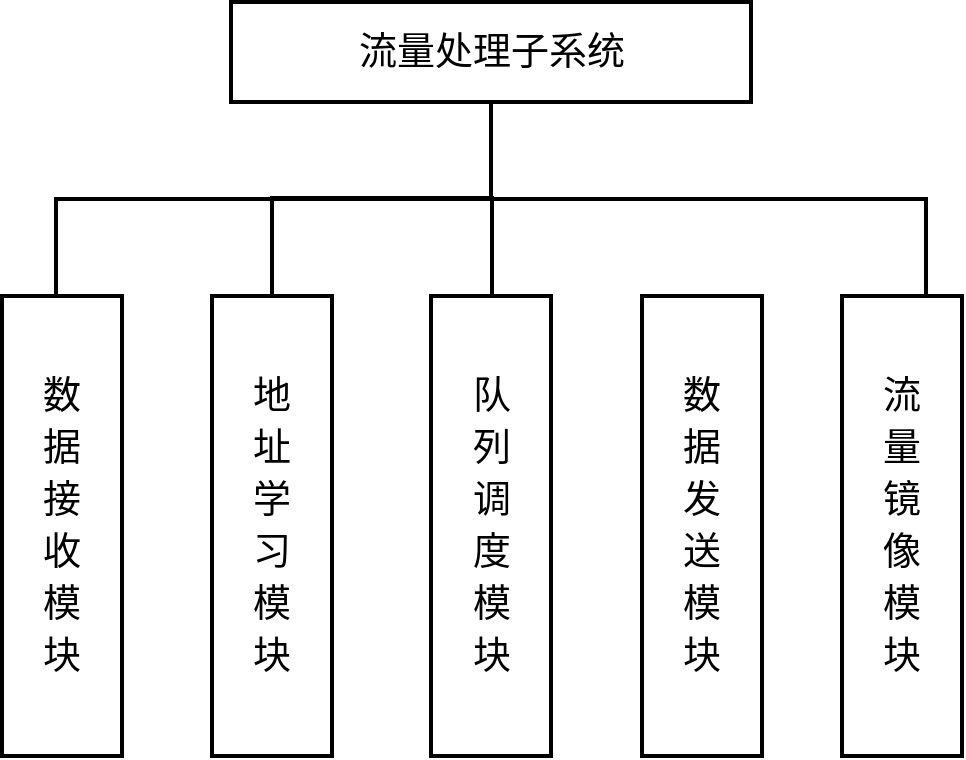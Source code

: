 <mxfile version="20.8.23" type="github">
  <diagram name="第 1 页" id="4M4pmrjOuwIooKWq4O6p">
    <mxGraphModel dx="2074" dy="1068" grid="1" gridSize="10" guides="1" tooltips="1" connect="1" arrows="1" fold="1" page="1" pageScale="1" pageWidth="827" pageHeight="1169" math="0" shadow="0">
      <root>
        <mxCell id="0" />
        <mxCell id="1" parent="0" />
        <mxCell id="HO9KouEG1NhI8WGZBcSB-1" value="&lt;font style=&quot;font-size: 19px;&quot;&gt;流量处理子系统&lt;/font&gt;" style="rounded=0;whiteSpace=wrap;html=1;strokeWidth=2;" vertex="1" parent="1">
          <mxGeometry x="264.5" y="153" width="260" height="50" as="geometry" />
        </mxCell>
        <mxCell id="HO9KouEG1NhI8WGZBcSB-2" value="&lt;p style=&quot;line-height: 200%;&quot;&gt;&lt;span style=&quot;font-size: 19px;&quot;&gt;数&lt;br&gt;据&lt;br&gt;接&lt;br&gt;收&lt;br&gt;模&lt;br&gt;块&lt;/span&gt;&lt;/p&gt;" style="rounded=0;whiteSpace=wrap;html=1;strokeWidth=2;" vertex="1" parent="1">
          <mxGeometry x="150" y="300" width="60" height="230" as="geometry" />
        </mxCell>
        <mxCell id="HO9KouEG1NhI8WGZBcSB-3" value="&lt;p style=&quot;line-height: 100%;&quot;&gt;&lt;span style=&quot;font-size: 19px;&quot;&gt;地&lt;/span&gt;&lt;/p&gt;&lt;p style=&quot;line-height: 100%;&quot;&gt;&lt;span style=&quot;font-size: 19px;&quot;&gt;址&lt;/span&gt;&lt;/p&gt;&lt;p style=&quot;line-height: 100%;&quot;&gt;&lt;span style=&quot;font-size: 19px;&quot;&gt;学&lt;/span&gt;&lt;/p&gt;&lt;p style=&quot;line-height: 100%;&quot;&gt;&lt;span style=&quot;font-size: 19px;&quot;&gt;习&lt;/span&gt;&lt;/p&gt;&lt;p style=&quot;line-height: 100%;&quot;&gt;&lt;span style=&quot;font-size: 19px;&quot;&gt;模&lt;/span&gt;&lt;/p&gt;&lt;p style=&quot;line-height: 100%;&quot;&gt;&lt;span style=&quot;font-size: 19px;&quot;&gt;块&lt;/span&gt;&lt;/p&gt;" style="rounded=0;whiteSpace=wrap;html=1;strokeWidth=2;" vertex="1" parent="1">
          <mxGeometry x="255" y="300" width="60" height="230" as="geometry" />
        </mxCell>
        <mxCell id="HO9KouEG1NhI8WGZBcSB-4" value="&lt;p style=&quot;line-height: 100%;&quot;&gt;&lt;span style=&quot;font-size: 19px;&quot;&gt;队&lt;/span&gt;&lt;/p&gt;&lt;p style=&quot;line-height: 100%;&quot;&gt;&lt;span style=&quot;font-size: 19px;&quot;&gt;列&lt;/span&gt;&lt;/p&gt;&lt;p style=&quot;line-height: 100%;&quot;&gt;&lt;span style=&quot;font-size: 19px;&quot;&gt;调&lt;/span&gt;&lt;/p&gt;&lt;p style=&quot;line-height: 100%;&quot;&gt;&lt;span style=&quot;font-size: 19px;&quot;&gt;度&lt;/span&gt;&lt;/p&gt;&lt;p style=&quot;line-height: 100%;&quot;&gt;&lt;span style=&quot;font-size: 19px;&quot;&gt;模&lt;/span&gt;&lt;/p&gt;&lt;p style=&quot;line-height: 100%;&quot;&gt;&lt;span style=&quot;font-size: 19px;&quot;&gt;块&lt;/span&gt;&lt;/p&gt;" style="rounded=0;whiteSpace=wrap;html=1;strokeWidth=2;" vertex="1" parent="1">
          <mxGeometry x="364.5" y="300" width="60" height="230" as="geometry" />
        </mxCell>
        <mxCell id="HO9KouEG1NhI8WGZBcSB-5" value="&lt;p style=&quot;line-height: 100%;&quot;&gt;&lt;span style=&quot;font-size: 19px;&quot;&gt;数&lt;/span&gt;&lt;/p&gt;&lt;p style=&quot;line-height: 100%;&quot;&gt;&lt;span style=&quot;font-size: 19px;&quot;&gt;据&lt;/span&gt;&lt;/p&gt;&lt;p style=&quot;line-height: 100%;&quot;&gt;&lt;span style=&quot;font-size: 19px;&quot;&gt;发&lt;/span&gt;&lt;/p&gt;&lt;p style=&quot;line-height: 100%;&quot;&gt;&lt;span style=&quot;font-size: 19px;&quot;&gt;送&lt;/span&gt;&lt;/p&gt;&lt;p style=&quot;line-height: 100%;&quot;&gt;&lt;span style=&quot;font-size: 19px;&quot;&gt;模&lt;/span&gt;&lt;/p&gt;&lt;p style=&quot;line-height: 100%;&quot;&gt;&lt;span style=&quot;font-size: 19px;&quot;&gt;块&lt;/span&gt;&lt;/p&gt;" style="rounded=0;whiteSpace=wrap;html=1;strokeWidth=2;" vertex="1" parent="1">
          <mxGeometry x="470" y="300" width="60" height="230" as="geometry" />
        </mxCell>
        <mxCell id="HO9KouEG1NhI8WGZBcSB-6" value="&lt;p style=&quot;line-height: 100%;&quot;&gt;&lt;span style=&quot;font-size: 19px;&quot;&gt;流&lt;/span&gt;&lt;/p&gt;&lt;p style=&quot;line-height: 100%;&quot;&gt;&lt;span style=&quot;font-size: 19px;&quot;&gt;量&lt;/span&gt;&lt;/p&gt;&lt;p style=&quot;line-height: 100%;&quot;&gt;&lt;span style=&quot;font-size: 19px;&quot;&gt;镜&lt;/span&gt;&lt;/p&gt;&lt;p style=&quot;line-height: 100%;&quot;&gt;&lt;span style=&quot;font-size: 19px;&quot;&gt;像&lt;/span&gt;&lt;/p&gt;&lt;p style=&quot;line-height: 100%;&quot;&gt;&lt;span style=&quot;font-size: 19px;&quot;&gt;模&lt;/span&gt;&lt;/p&gt;&lt;p style=&quot;line-height: 100%;&quot;&gt;&lt;span style=&quot;font-size: 19px;&quot;&gt;块&lt;/span&gt;&lt;/p&gt;" style="rounded=0;whiteSpace=wrap;html=1;strokeWidth=2;" vertex="1" parent="1">
          <mxGeometry x="570" y="300" width="60" height="230" as="geometry" />
        </mxCell>
        <mxCell id="HO9KouEG1NhI8WGZBcSB-11" value="" style="strokeWidth=2;html=1;shape=mxgraph.flowchart.annotation_2;align=left;labelPosition=right;pointerEvents=1;fontSize=19;rotation=90;" vertex="1" parent="1">
          <mxGeometry x="347" y="34" width="95" height="435" as="geometry" />
        </mxCell>
        <mxCell id="HO9KouEG1NhI8WGZBcSB-12" value="" style="strokeWidth=2;html=1;shape=mxgraph.flowchart.annotation_1;align=left;pointerEvents=1;fontSize=19;rotation=90;" vertex="1" parent="1">
          <mxGeometry x="315" y="221" width="50" height="110" as="geometry" />
        </mxCell>
      </root>
    </mxGraphModel>
  </diagram>
</mxfile>

